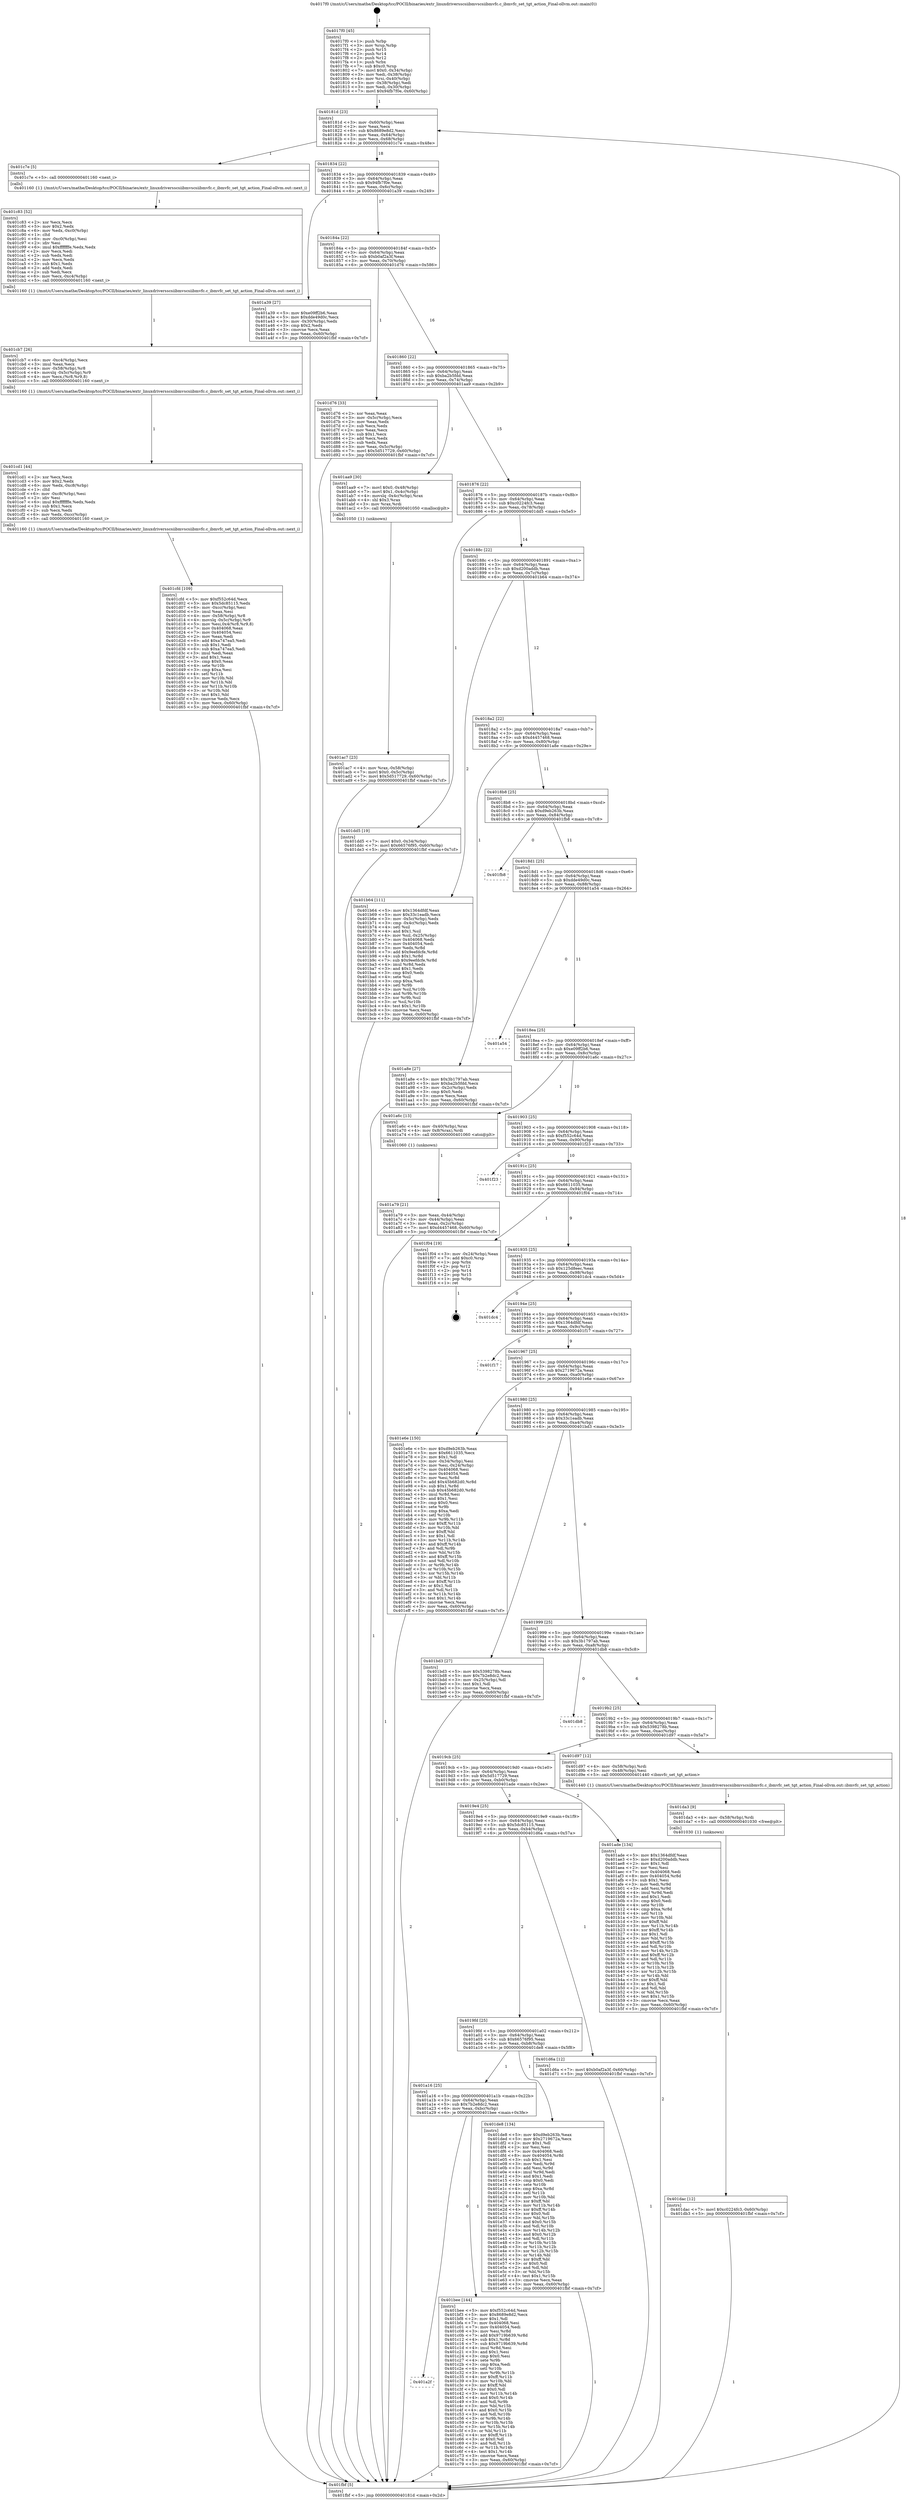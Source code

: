 digraph "0x4017f0" {
  label = "0x4017f0 (/mnt/c/Users/mathe/Desktop/tcc/POCII/binaries/extr_linuxdriversscsiibmvscsiibmvfc.c_ibmvfc_set_tgt_action_Final-ollvm.out::main(0))"
  labelloc = "t"
  node[shape=record]

  Entry [label="",width=0.3,height=0.3,shape=circle,fillcolor=black,style=filled]
  "0x40181d" [label="{
     0x40181d [23]\l
     | [instrs]\l
     &nbsp;&nbsp;0x40181d \<+3\>: mov -0x60(%rbp),%eax\l
     &nbsp;&nbsp;0x401820 \<+2\>: mov %eax,%ecx\l
     &nbsp;&nbsp;0x401822 \<+6\>: sub $0x8689e8d2,%ecx\l
     &nbsp;&nbsp;0x401828 \<+3\>: mov %eax,-0x64(%rbp)\l
     &nbsp;&nbsp;0x40182b \<+3\>: mov %ecx,-0x68(%rbp)\l
     &nbsp;&nbsp;0x40182e \<+6\>: je 0000000000401c7e \<main+0x48e\>\l
  }"]
  "0x401c7e" [label="{
     0x401c7e [5]\l
     | [instrs]\l
     &nbsp;&nbsp;0x401c7e \<+5\>: call 0000000000401160 \<next_i\>\l
     | [calls]\l
     &nbsp;&nbsp;0x401160 \{1\} (/mnt/c/Users/mathe/Desktop/tcc/POCII/binaries/extr_linuxdriversscsiibmvscsiibmvfc.c_ibmvfc_set_tgt_action_Final-ollvm.out::next_i)\l
  }"]
  "0x401834" [label="{
     0x401834 [22]\l
     | [instrs]\l
     &nbsp;&nbsp;0x401834 \<+5\>: jmp 0000000000401839 \<main+0x49\>\l
     &nbsp;&nbsp;0x401839 \<+3\>: mov -0x64(%rbp),%eax\l
     &nbsp;&nbsp;0x40183c \<+5\>: sub $0x94fb7f0e,%eax\l
     &nbsp;&nbsp;0x401841 \<+3\>: mov %eax,-0x6c(%rbp)\l
     &nbsp;&nbsp;0x401844 \<+6\>: je 0000000000401a39 \<main+0x249\>\l
  }"]
  Exit [label="",width=0.3,height=0.3,shape=circle,fillcolor=black,style=filled,peripheries=2]
  "0x401a39" [label="{
     0x401a39 [27]\l
     | [instrs]\l
     &nbsp;&nbsp;0x401a39 \<+5\>: mov $0xe09ff2b6,%eax\l
     &nbsp;&nbsp;0x401a3e \<+5\>: mov $0xdde49d0c,%ecx\l
     &nbsp;&nbsp;0x401a43 \<+3\>: mov -0x30(%rbp),%edx\l
     &nbsp;&nbsp;0x401a46 \<+3\>: cmp $0x2,%edx\l
     &nbsp;&nbsp;0x401a49 \<+3\>: cmovne %ecx,%eax\l
     &nbsp;&nbsp;0x401a4c \<+3\>: mov %eax,-0x60(%rbp)\l
     &nbsp;&nbsp;0x401a4f \<+5\>: jmp 0000000000401fbf \<main+0x7cf\>\l
  }"]
  "0x40184a" [label="{
     0x40184a [22]\l
     | [instrs]\l
     &nbsp;&nbsp;0x40184a \<+5\>: jmp 000000000040184f \<main+0x5f\>\l
     &nbsp;&nbsp;0x40184f \<+3\>: mov -0x64(%rbp),%eax\l
     &nbsp;&nbsp;0x401852 \<+5\>: sub $0xb0af2a3f,%eax\l
     &nbsp;&nbsp;0x401857 \<+3\>: mov %eax,-0x70(%rbp)\l
     &nbsp;&nbsp;0x40185a \<+6\>: je 0000000000401d76 \<main+0x586\>\l
  }"]
  "0x401fbf" [label="{
     0x401fbf [5]\l
     | [instrs]\l
     &nbsp;&nbsp;0x401fbf \<+5\>: jmp 000000000040181d \<main+0x2d\>\l
  }"]
  "0x4017f0" [label="{
     0x4017f0 [45]\l
     | [instrs]\l
     &nbsp;&nbsp;0x4017f0 \<+1\>: push %rbp\l
     &nbsp;&nbsp;0x4017f1 \<+3\>: mov %rsp,%rbp\l
     &nbsp;&nbsp;0x4017f4 \<+2\>: push %r15\l
     &nbsp;&nbsp;0x4017f6 \<+2\>: push %r14\l
     &nbsp;&nbsp;0x4017f8 \<+2\>: push %r12\l
     &nbsp;&nbsp;0x4017fa \<+1\>: push %rbx\l
     &nbsp;&nbsp;0x4017fb \<+7\>: sub $0xc0,%rsp\l
     &nbsp;&nbsp;0x401802 \<+7\>: movl $0x0,-0x34(%rbp)\l
     &nbsp;&nbsp;0x401809 \<+3\>: mov %edi,-0x38(%rbp)\l
     &nbsp;&nbsp;0x40180c \<+4\>: mov %rsi,-0x40(%rbp)\l
     &nbsp;&nbsp;0x401810 \<+3\>: mov -0x38(%rbp),%edi\l
     &nbsp;&nbsp;0x401813 \<+3\>: mov %edi,-0x30(%rbp)\l
     &nbsp;&nbsp;0x401816 \<+7\>: movl $0x94fb7f0e,-0x60(%rbp)\l
  }"]
  "0x401dac" [label="{
     0x401dac [12]\l
     | [instrs]\l
     &nbsp;&nbsp;0x401dac \<+7\>: movl $0xc0224fc3,-0x60(%rbp)\l
     &nbsp;&nbsp;0x401db3 \<+5\>: jmp 0000000000401fbf \<main+0x7cf\>\l
  }"]
  "0x401d76" [label="{
     0x401d76 [33]\l
     | [instrs]\l
     &nbsp;&nbsp;0x401d76 \<+2\>: xor %eax,%eax\l
     &nbsp;&nbsp;0x401d78 \<+3\>: mov -0x5c(%rbp),%ecx\l
     &nbsp;&nbsp;0x401d7b \<+2\>: mov %eax,%edx\l
     &nbsp;&nbsp;0x401d7d \<+2\>: sub %ecx,%edx\l
     &nbsp;&nbsp;0x401d7f \<+2\>: mov %eax,%ecx\l
     &nbsp;&nbsp;0x401d81 \<+3\>: sub $0x1,%ecx\l
     &nbsp;&nbsp;0x401d84 \<+2\>: add %ecx,%edx\l
     &nbsp;&nbsp;0x401d86 \<+2\>: sub %edx,%eax\l
     &nbsp;&nbsp;0x401d88 \<+3\>: mov %eax,-0x5c(%rbp)\l
     &nbsp;&nbsp;0x401d8b \<+7\>: movl $0x5d517729,-0x60(%rbp)\l
     &nbsp;&nbsp;0x401d92 \<+5\>: jmp 0000000000401fbf \<main+0x7cf\>\l
  }"]
  "0x401860" [label="{
     0x401860 [22]\l
     | [instrs]\l
     &nbsp;&nbsp;0x401860 \<+5\>: jmp 0000000000401865 \<main+0x75\>\l
     &nbsp;&nbsp;0x401865 \<+3\>: mov -0x64(%rbp),%eax\l
     &nbsp;&nbsp;0x401868 \<+5\>: sub $0xba2b5fdd,%eax\l
     &nbsp;&nbsp;0x40186d \<+3\>: mov %eax,-0x74(%rbp)\l
     &nbsp;&nbsp;0x401870 \<+6\>: je 0000000000401aa9 \<main+0x2b9\>\l
  }"]
  "0x401da3" [label="{
     0x401da3 [9]\l
     | [instrs]\l
     &nbsp;&nbsp;0x401da3 \<+4\>: mov -0x58(%rbp),%rdi\l
     &nbsp;&nbsp;0x401da7 \<+5\>: call 0000000000401030 \<free@plt\>\l
     | [calls]\l
     &nbsp;&nbsp;0x401030 \{1\} (unknown)\l
  }"]
  "0x401aa9" [label="{
     0x401aa9 [30]\l
     | [instrs]\l
     &nbsp;&nbsp;0x401aa9 \<+7\>: movl $0x0,-0x48(%rbp)\l
     &nbsp;&nbsp;0x401ab0 \<+7\>: movl $0x1,-0x4c(%rbp)\l
     &nbsp;&nbsp;0x401ab7 \<+4\>: movslq -0x4c(%rbp),%rax\l
     &nbsp;&nbsp;0x401abb \<+4\>: shl $0x3,%rax\l
     &nbsp;&nbsp;0x401abf \<+3\>: mov %rax,%rdi\l
     &nbsp;&nbsp;0x401ac2 \<+5\>: call 0000000000401050 \<malloc@plt\>\l
     | [calls]\l
     &nbsp;&nbsp;0x401050 \{1\} (unknown)\l
  }"]
  "0x401876" [label="{
     0x401876 [22]\l
     | [instrs]\l
     &nbsp;&nbsp;0x401876 \<+5\>: jmp 000000000040187b \<main+0x8b\>\l
     &nbsp;&nbsp;0x40187b \<+3\>: mov -0x64(%rbp),%eax\l
     &nbsp;&nbsp;0x40187e \<+5\>: sub $0xc0224fc3,%eax\l
     &nbsp;&nbsp;0x401883 \<+3\>: mov %eax,-0x78(%rbp)\l
     &nbsp;&nbsp;0x401886 \<+6\>: je 0000000000401dd5 \<main+0x5e5\>\l
  }"]
  "0x401cfd" [label="{
     0x401cfd [109]\l
     | [instrs]\l
     &nbsp;&nbsp;0x401cfd \<+5\>: mov $0xf552c64d,%ecx\l
     &nbsp;&nbsp;0x401d02 \<+5\>: mov $0x5dc85115,%edx\l
     &nbsp;&nbsp;0x401d07 \<+6\>: mov -0xcc(%rbp),%esi\l
     &nbsp;&nbsp;0x401d0d \<+3\>: imul %eax,%esi\l
     &nbsp;&nbsp;0x401d10 \<+4\>: mov -0x58(%rbp),%r8\l
     &nbsp;&nbsp;0x401d14 \<+4\>: movslq -0x5c(%rbp),%r9\l
     &nbsp;&nbsp;0x401d18 \<+5\>: mov %esi,0x4(%r8,%r9,8)\l
     &nbsp;&nbsp;0x401d1d \<+7\>: mov 0x404068,%eax\l
     &nbsp;&nbsp;0x401d24 \<+7\>: mov 0x404054,%esi\l
     &nbsp;&nbsp;0x401d2b \<+2\>: mov %eax,%edi\l
     &nbsp;&nbsp;0x401d2d \<+6\>: add $0xa747ea5,%edi\l
     &nbsp;&nbsp;0x401d33 \<+3\>: sub $0x1,%edi\l
     &nbsp;&nbsp;0x401d36 \<+6\>: sub $0xa747ea5,%edi\l
     &nbsp;&nbsp;0x401d3c \<+3\>: imul %edi,%eax\l
     &nbsp;&nbsp;0x401d3f \<+3\>: and $0x1,%eax\l
     &nbsp;&nbsp;0x401d42 \<+3\>: cmp $0x0,%eax\l
     &nbsp;&nbsp;0x401d45 \<+4\>: sete %r10b\l
     &nbsp;&nbsp;0x401d49 \<+3\>: cmp $0xa,%esi\l
     &nbsp;&nbsp;0x401d4c \<+4\>: setl %r11b\l
     &nbsp;&nbsp;0x401d50 \<+3\>: mov %r10b,%bl\l
     &nbsp;&nbsp;0x401d53 \<+3\>: and %r11b,%bl\l
     &nbsp;&nbsp;0x401d56 \<+3\>: xor %r11b,%r10b\l
     &nbsp;&nbsp;0x401d59 \<+3\>: or %r10b,%bl\l
     &nbsp;&nbsp;0x401d5c \<+3\>: test $0x1,%bl\l
     &nbsp;&nbsp;0x401d5f \<+3\>: cmovne %edx,%ecx\l
     &nbsp;&nbsp;0x401d62 \<+3\>: mov %ecx,-0x60(%rbp)\l
     &nbsp;&nbsp;0x401d65 \<+5\>: jmp 0000000000401fbf \<main+0x7cf\>\l
  }"]
  "0x401dd5" [label="{
     0x401dd5 [19]\l
     | [instrs]\l
     &nbsp;&nbsp;0x401dd5 \<+7\>: movl $0x0,-0x34(%rbp)\l
     &nbsp;&nbsp;0x401ddc \<+7\>: movl $0x66576f95,-0x60(%rbp)\l
     &nbsp;&nbsp;0x401de3 \<+5\>: jmp 0000000000401fbf \<main+0x7cf\>\l
  }"]
  "0x40188c" [label="{
     0x40188c [22]\l
     | [instrs]\l
     &nbsp;&nbsp;0x40188c \<+5\>: jmp 0000000000401891 \<main+0xa1\>\l
     &nbsp;&nbsp;0x401891 \<+3\>: mov -0x64(%rbp),%eax\l
     &nbsp;&nbsp;0x401894 \<+5\>: sub $0xd200addb,%eax\l
     &nbsp;&nbsp;0x401899 \<+3\>: mov %eax,-0x7c(%rbp)\l
     &nbsp;&nbsp;0x40189c \<+6\>: je 0000000000401b64 \<main+0x374\>\l
  }"]
  "0x401cd1" [label="{
     0x401cd1 [44]\l
     | [instrs]\l
     &nbsp;&nbsp;0x401cd1 \<+2\>: xor %ecx,%ecx\l
     &nbsp;&nbsp;0x401cd3 \<+5\>: mov $0x2,%edx\l
     &nbsp;&nbsp;0x401cd8 \<+6\>: mov %edx,-0xc8(%rbp)\l
     &nbsp;&nbsp;0x401cde \<+1\>: cltd\l
     &nbsp;&nbsp;0x401cdf \<+6\>: mov -0xc8(%rbp),%esi\l
     &nbsp;&nbsp;0x401ce5 \<+2\>: idiv %esi\l
     &nbsp;&nbsp;0x401ce7 \<+6\>: imul $0xfffffffe,%edx,%edx\l
     &nbsp;&nbsp;0x401ced \<+3\>: sub $0x1,%ecx\l
     &nbsp;&nbsp;0x401cf0 \<+2\>: sub %ecx,%edx\l
     &nbsp;&nbsp;0x401cf2 \<+6\>: mov %edx,-0xcc(%rbp)\l
     &nbsp;&nbsp;0x401cf8 \<+5\>: call 0000000000401160 \<next_i\>\l
     | [calls]\l
     &nbsp;&nbsp;0x401160 \{1\} (/mnt/c/Users/mathe/Desktop/tcc/POCII/binaries/extr_linuxdriversscsiibmvscsiibmvfc.c_ibmvfc_set_tgt_action_Final-ollvm.out::next_i)\l
  }"]
  "0x401b64" [label="{
     0x401b64 [111]\l
     | [instrs]\l
     &nbsp;&nbsp;0x401b64 \<+5\>: mov $0x1364dfdf,%eax\l
     &nbsp;&nbsp;0x401b69 \<+5\>: mov $0x33c1eadb,%ecx\l
     &nbsp;&nbsp;0x401b6e \<+3\>: mov -0x5c(%rbp),%edx\l
     &nbsp;&nbsp;0x401b71 \<+3\>: cmp -0x4c(%rbp),%edx\l
     &nbsp;&nbsp;0x401b74 \<+4\>: setl %sil\l
     &nbsp;&nbsp;0x401b78 \<+4\>: and $0x1,%sil\l
     &nbsp;&nbsp;0x401b7c \<+4\>: mov %sil,-0x25(%rbp)\l
     &nbsp;&nbsp;0x401b80 \<+7\>: mov 0x404068,%edx\l
     &nbsp;&nbsp;0x401b87 \<+7\>: mov 0x404054,%edi\l
     &nbsp;&nbsp;0x401b8e \<+3\>: mov %edx,%r8d\l
     &nbsp;&nbsp;0x401b91 \<+7\>: add $0x9eefdcfe,%r8d\l
     &nbsp;&nbsp;0x401b98 \<+4\>: sub $0x1,%r8d\l
     &nbsp;&nbsp;0x401b9c \<+7\>: sub $0x9eefdcfe,%r8d\l
     &nbsp;&nbsp;0x401ba3 \<+4\>: imul %r8d,%edx\l
     &nbsp;&nbsp;0x401ba7 \<+3\>: and $0x1,%edx\l
     &nbsp;&nbsp;0x401baa \<+3\>: cmp $0x0,%edx\l
     &nbsp;&nbsp;0x401bad \<+4\>: sete %sil\l
     &nbsp;&nbsp;0x401bb1 \<+3\>: cmp $0xa,%edi\l
     &nbsp;&nbsp;0x401bb4 \<+4\>: setl %r9b\l
     &nbsp;&nbsp;0x401bb8 \<+3\>: mov %sil,%r10b\l
     &nbsp;&nbsp;0x401bbb \<+3\>: and %r9b,%r10b\l
     &nbsp;&nbsp;0x401bbe \<+3\>: xor %r9b,%sil\l
     &nbsp;&nbsp;0x401bc1 \<+3\>: or %sil,%r10b\l
     &nbsp;&nbsp;0x401bc4 \<+4\>: test $0x1,%r10b\l
     &nbsp;&nbsp;0x401bc8 \<+3\>: cmovne %ecx,%eax\l
     &nbsp;&nbsp;0x401bcb \<+3\>: mov %eax,-0x60(%rbp)\l
     &nbsp;&nbsp;0x401bce \<+5\>: jmp 0000000000401fbf \<main+0x7cf\>\l
  }"]
  "0x4018a2" [label="{
     0x4018a2 [22]\l
     | [instrs]\l
     &nbsp;&nbsp;0x4018a2 \<+5\>: jmp 00000000004018a7 \<main+0xb7\>\l
     &nbsp;&nbsp;0x4018a7 \<+3\>: mov -0x64(%rbp),%eax\l
     &nbsp;&nbsp;0x4018aa \<+5\>: sub $0xd4457468,%eax\l
     &nbsp;&nbsp;0x4018af \<+3\>: mov %eax,-0x80(%rbp)\l
     &nbsp;&nbsp;0x4018b2 \<+6\>: je 0000000000401a8e \<main+0x29e\>\l
  }"]
  "0x401cb7" [label="{
     0x401cb7 [26]\l
     | [instrs]\l
     &nbsp;&nbsp;0x401cb7 \<+6\>: mov -0xc4(%rbp),%ecx\l
     &nbsp;&nbsp;0x401cbd \<+3\>: imul %eax,%ecx\l
     &nbsp;&nbsp;0x401cc0 \<+4\>: mov -0x58(%rbp),%r8\l
     &nbsp;&nbsp;0x401cc4 \<+4\>: movslq -0x5c(%rbp),%r9\l
     &nbsp;&nbsp;0x401cc8 \<+4\>: mov %ecx,(%r8,%r9,8)\l
     &nbsp;&nbsp;0x401ccc \<+5\>: call 0000000000401160 \<next_i\>\l
     | [calls]\l
     &nbsp;&nbsp;0x401160 \{1\} (/mnt/c/Users/mathe/Desktop/tcc/POCII/binaries/extr_linuxdriversscsiibmvscsiibmvfc.c_ibmvfc_set_tgt_action_Final-ollvm.out::next_i)\l
  }"]
  "0x401a8e" [label="{
     0x401a8e [27]\l
     | [instrs]\l
     &nbsp;&nbsp;0x401a8e \<+5\>: mov $0x3b1797ab,%eax\l
     &nbsp;&nbsp;0x401a93 \<+5\>: mov $0xba2b5fdd,%ecx\l
     &nbsp;&nbsp;0x401a98 \<+3\>: mov -0x2c(%rbp),%edx\l
     &nbsp;&nbsp;0x401a9b \<+3\>: cmp $0x0,%edx\l
     &nbsp;&nbsp;0x401a9e \<+3\>: cmove %ecx,%eax\l
     &nbsp;&nbsp;0x401aa1 \<+3\>: mov %eax,-0x60(%rbp)\l
     &nbsp;&nbsp;0x401aa4 \<+5\>: jmp 0000000000401fbf \<main+0x7cf\>\l
  }"]
  "0x4018b8" [label="{
     0x4018b8 [25]\l
     | [instrs]\l
     &nbsp;&nbsp;0x4018b8 \<+5\>: jmp 00000000004018bd \<main+0xcd\>\l
     &nbsp;&nbsp;0x4018bd \<+3\>: mov -0x64(%rbp),%eax\l
     &nbsp;&nbsp;0x4018c0 \<+5\>: sub $0xd9eb263b,%eax\l
     &nbsp;&nbsp;0x4018c5 \<+6\>: mov %eax,-0x84(%rbp)\l
     &nbsp;&nbsp;0x4018cb \<+6\>: je 0000000000401fb8 \<main+0x7c8\>\l
  }"]
  "0x401c83" [label="{
     0x401c83 [52]\l
     | [instrs]\l
     &nbsp;&nbsp;0x401c83 \<+2\>: xor %ecx,%ecx\l
     &nbsp;&nbsp;0x401c85 \<+5\>: mov $0x2,%edx\l
     &nbsp;&nbsp;0x401c8a \<+6\>: mov %edx,-0xc0(%rbp)\l
     &nbsp;&nbsp;0x401c90 \<+1\>: cltd\l
     &nbsp;&nbsp;0x401c91 \<+6\>: mov -0xc0(%rbp),%esi\l
     &nbsp;&nbsp;0x401c97 \<+2\>: idiv %esi\l
     &nbsp;&nbsp;0x401c99 \<+6\>: imul $0xfffffffe,%edx,%edx\l
     &nbsp;&nbsp;0x401c9f \<+2\>: mov %ecx,%edi\l
     &nbsp;&nbsp;0x401ca1 \<+2\>: sub %edx,%edi\l
     &nbsp;&nbsp;0x401ca3 \<+2\>: mov %ecx,%edx\l
     &nbsp;&nbsp;0x401ca5 \<+3\>: sub $0x1,%edx\l
     &nbsp;&nbsp;0x401ca8 \<+2\>: add %edx,%edi\l
     &nbsp;&nbsp;0x401caa \<+2\>: sub %edi,%ecx\l
     &nbsp;&nbsp;0x401cac \<+6\>: mov %ecx,-0xc4(%rbp)\l
     &nbsp;&nbsp;0x401cb2 \<+5\>: call 0000000000401160 \<next_i\>\l
     | [calls]\l
     &nbsp;&nbsp;0x401160 \{1\} (/mnt/c/Users/mathe/Desktop/tcc/POCII/binaries/extr_linuxdriversscsiibmvscsiibmvfc.c_ibmvfc_set_tgt_action_Final-ollvm.out::next_i)\l
  }"]
  "0x401fb8" [label="{
     0x401fb8\l
  }", style=dashed]
  "0x4018d1" [label="{
     0x4018d1 [25]\l
     | [instrs]\l
     &nbsp;&nbsp;0x4018d1 \<+5\>: jmp 00000000004018d6 \<main+0xe6\>\l
     &nbsp;&nbsp;0x4018d6 \<+3\>: mov -0x64(%rbp),%eax\l
     &nbsp;&nbsp;0x4018d9 \<+5\>: sub $0xdde49d0c,%eax\l
     &nbsp;&nbsp;0x4018de \<+6\>: mov %eax,-0x88(%rbp)\l
     &nbsp;&nbsp;0x4018e4 \<+6\>: je 0000000000401a54 \<main+0x264\>\l
  }"]
  "0x401a2f" [label="{
     0x401a2f\l
  }", style=dashed]
  "0x401a54" [label="{
     0x401a54\l
  }", style=dashed]
  "0x4018ea" [label="{
     0x4018ea [25]\l
     | [instrs]\l
     &nbsp;&nbsp;0x4018ea \<+5\>: jmp 00000000004018ef \<main+0xff\>\l
     &nbsp;&nbsp;0x4018ef \<+3\>: mov -0x64(%rbp),%eax\l
     &nbsp;&nbsp;0x4018f2 \<+5\>: sub $0xe09ff2b6,%eax\l
     &nbsp;&nbsp;0x4018f7 \<+6\>: mov %eax,-0x8c(%rbp)\l
     &nbsp;&nbsp;0x4018fd \<+6\>: je 0000000000401a6c \<main+0x27c\>\l
  }"]
  "0x401bee" [label="{
     0x401bee [144]\l
     | [instrs]\l
     &nbsp;&nbsp;0x401bee \<+5\>: mov $0xf552c64d,%eax\l
     &nbsp;&nbsp;0x401bf3 \<+5\>: mov $0x8689e8d2,%ecx\l
     &nbsp;&nbsp;0x401bf8 \<+2\>: mov $0x1,%dl\l
     &nbsp;&nbsp;0x401bfa \<+7\>: mov 0x404068,%esi\l
     &nbsp;&nbsp;0x401c01 \<+7\>: mov 0x404054,%edi\l
     &nbsp;&nbsp;0x401c08 \<+3\>: mov %esi,%r8d\l
     &nbsp;&nbsp;0x401c0b \<+7\>: add $0x9719b639,%r8d\l
     &nbsp;&nbsp;0x401c12 \<+4\>: sub $0x1,%r8d\l
     &nbsp;&nbsp;0x401c16 \<+7\>: sub $0x9719b639,%r8d\l
     &nbsp;&nbsp;0x401c1d \<+4\>: imul %r8d,%esi\l
     &nbsp;&nbsp;0x401c21 \<+3\>: and $0x1,%esi\l
     &nbsp;&nbsp;0x401c24 \<+3\>: cmp $0x0,%esi\l
     &nbsp;&nbsp;0x401c27 \<+4\>: sete %r9b\l
     &nbsp;&nbsp;0x401c2b \<+3\>: cmp $0xa,%edi\l
     &nbsp;&nbsp;0x401c2e \<+4\>: setl %r10b\l
     &nbsp;&nbsp;0x401c32 \<+3\>: mov %r9b,%r11b\l
     &nbsp;&nbsp;0x401c35 \<+4\>: xor $0xff,%r11b\l
     &nbsp;&nbsp;0x401c39 \<+3\>: mov %r10b,%bl\l
     &nbsp;&nbsp;0x401c3c \<+3\>: xor $0xff,%bl\l
     &nbsp;&nbsp;0x401c3f \<+3\>: xor $0x0,%dl\l
     &nbsp;&nbsp;0x401c42 \<+3\>: mov %r11b,%r14b\l
     &nbsp;&nbsp;0x401c45 \<+4\>: and $0x0,%r14b\l
     &nbsp;&nbsp;0x401c49 \<+3\>: and %dl,%r9b\l
     &nbsp;&nbsp;0x401c4c \<+3\>: mov %bl,%r15b\l
     &nbsp;&nbsp;0x401c4f \<+4\>: and $0x0,%r15b\l
     &nbsp;&nbsp;0x401c53 \<+3\>: and %dl,%r10b\l
     &nbsp;&nbsp;0x401c56 \<+3\>: or %r9b,%r14b\l
     &nbsp;&nbsp;0x401c59 \<+3\>: or %r10b,%r15b\l
     &nbsp;&nbsp;0x401c5c \<+3\>: xor %r15b,%r14b\l
     &nbsp;&nbsp;0x401c5f \<+3\>: or %bl,%r11b\l
     &nbsp;&nbsp;0x401c62 \<+4\>: xor $0xff,%r11b\l
     &nbsp;&nbsp;0x401c66 \<+3\>: or $0x0,%dl\l
     &nbsp;&nbsp;0x401c69 \<+3\>: and %dl,%r11b\l
     &nbsp;&nbsp;0x401c6c \<+3\>: or %r11b,%r14b\l
     &nbsp;&nbsp;0x401c6f \<+4\>: test $0x1,%r14b\l
     &nbsp;&nbsp;0x401c73 \<+3\>: cmovne %ecx,%eax\l
     &nbsp;&nbsp;0x401c76 \<+3\>: mov %eax,-0x60(%rbp)\l
     &nbsp;&nbsp;0x401c79 \<+5\>: jmp 0000000000401fbf \<main+0x7cf\>\l
  }"]
  "0x401a6c" [label="{
     0x401a6c [13]\l
     | [instrs]\l
     &nbsp;&nbsp;0x401a6c \<+4\>: mov -0x40(%rbp),%rax\l
     &nbsp;&nbsp;0x401a70 \<+4\>: mov 0x8(%rax),%rdi\l
     &nbsp;&nbsp;0x401a74 \<+5\>: call 0000000000401060 \<atoi@plt\>\l
     | [calls]\l
     &nbsp;&nbsp;0x401060 \{1\} (unknown)\l
  }"]
  "0x401903" [label="{
     0x401903 [25]\l
     | [instrs]\l
     &nbsp;&nbsp;0x401903 \<+5\>: jmp 0000000000401908 \<main+0x118\>\l
     &nbsp;&nbsp;0x401908 \<+3\>: mov -0x64(%rbp),%eax\l
     &nbsp;&nbsp;0x40190b \<+5\>: sub $0xf552c64d,%eax\l
     &nbsp;&nbsp;0x401910 \<+6\>: mov %eax,-0x90(%rbp)\l
     &nbsp;&nbsp;0x401916 \<+6\>: je 0000000000401f23 \<main+0x733\>\l
  }"]
  "0x401a79" [label="{
     0x401a79 [21]\l
     | [instrs]\l
     &nbsp;&nbsp;0x401a79 \<+3\>: mov %eax,-0x44(%rbp)\l
     &nbsp;&nbsp;0x401a7c \<+3\>: mov -0x44(%rbp),%eax\l
     &nbsp;&nbsp;0x401a7f \<+3\>: mov %eax,-0x2c(%rbp)\l
     &nbsp;&nbsp;0x401a82 \<+7\>: movl $0xd4457468,-0x60(%rbp)\l
     &nbsp;&nbsp;0x401a89 \<+5\>: jmp 0000000000401fbf \<main+0x7cf\>\l
  }"]
  "0x401ac7" [label="{
     0x401ac7 [23]\l
     | [instrs]\l
     &nbsp;&nbsp;0x401ac7 \<+4\>: mov %rax,-0x58(%rbp)\l
     &nbsp;&nbsp;0x401acb \<+7\>: movl $0x0,-0x5c(%rbp)\l
     &nbsp;&nbsp;0x401ad2 \<+7\>: movl $0x5d517729,-0x60(%rbp)\l
     &nbsp;&nbsp;0x401ad9 \<+5\>: jmp 0000000000401fbf \<main+0x7cf\>\l
  }"]
  "0x401a16" [label="{
     0x401a16 [25]\l
     | [instrs]\l
     &nbsp;&nbsp;0x401a16 \<+5\>: jmp 0000000000401a1b \<main+0x22b\>\l
     &nbsp;&nbsp;0x401a1b \<+3\>: mov -0x64(%rbp),%eax\l
     &nbsp;&nbsp;0x401a1e \<+5\>: sub $0x7b2e8dc2,%eax\l
     &nbsp;&nbsp;0x401a23 \<+6\>: mov %eax,-0xbc(%rbp)\l
     &nbsp;&nbsp;0x401a29 \<+6\>: je 0000000000401bee \<main+0x3fe\>\l
  }"]
  "0x401f23" [label="{
     0x401f23\l
  }", style=dashed]
  "0x40191c" [label="{
     0x40191c [25]\l
     | [instrs]\l
     &nbsp;&nbsp;0x40191c \<+5\>: jmp 0000000000401921 \<main+0x131\>\l
     &nbsp;&nbsp;0x401921 \<+3\>: mov -0x64(%rbp),%eax\l
     &nbsp;&nbsp;0x401924 \<+5\>: sub $0x6611035,%eax\l
     &nbsp;&nbsp;0x401929 \<+6\>: mov %eax,-0x94(%rbp)\l
     &nbsp;&nbsp;0x40192f \<+6\>: je 0000000000401f04 \<main+0x714\>\l
  }"]
  "0x401de8" [label="{
     0x401de8 [134]\l
     | [instrs]\l
     &nbsp;&nbsp;0x401de8 \<+5\>: mov $0xd9eb263b,%eax\l
     &nbsp;&nbsp;0x401ded \<+5\>: mov $0x2719672a,%ecx\l
     &nbsp;&nbsp;0x401df2 \<+2\>: mov $0x1,%dl\l
     &nbsp;&nbsp;0x401df4 \<+2\>: xor %esi,%esi\l
     &nbsp;&nbsp;0x401df6 \<+7\>: mov 0x404068,%edi\l
     &nbsp;&nbsp;0x401dfd \<+8\>: mov 0x404054,%r8d\l
     &nbsp;&nbsp;0x401e05 \<+3\>: sub $0x1,%esi\l
     &nbsp;&nbsp;0x401e08 \<+3\>: mov %edi,%r9d\l
     &nbsp;&nbsp;0x401e0b \<+3\>: add %esi,%r9d\l
     &nbsp;&nbsp;0x401e0e \<+4\>: imul %r9d,%edi\l
     &nbsp;&nbsp;0x401e12 \<+3\>: and $0x1,%edi\l
     &nbsp;&nbsp;0x401e15 \<+3\>: cmp $0x0,%edi\l
     &nbsp;&nbsp;0x401e18 \<+4\>: sete %r10b\l
     &nbsp;&nbsp;0x401e1c \<+4\>: cmp $0xa,%r8d\l
     &nbsp;&nbsp;0x401e20 \<+4\>: setl %r11b\l
     &nbsp;&nbsp;0x401e24 \<+3\>: mov %r10b,%bl\l
     &nbsp;&nbsp;0x401e27 \<+3\>: xor $0xff,%bl\l
     &nbsp;&nbsp;0x401e2a \<+3\>: mov %r11b,%r14b\l
     &nbsp;&nbsp;0x401e2d \<+4\>: xor $0xff,%r14b\l
     &nbsp;&nbsp;0x401e31 \<+3\>: xor $0x0,%dl\l
     &nbsp;&nbsp;0x401e34 \<+3\>: mov %bl,%r15b\l
     &nbsp;&nbsp;0x401e37 \<+4\>: and $0x0,%r15b\l
     &nbsp;&nbsp;0x401e3b \<+3\>: and %dl,%r10b\l
     &nbsp;&nbsp;0x401e3e \<+3\>: mov %r14b,%r12b\l
     &nbsp;&nbsp;0x401e41 \<+4\>: and $0x0,%r12b\l
     &nbsp;&nbsp;0x401e45 \<+3\>: and %dl,%r11b\l
     &nbsp;&nbsp;0x401e48 \<+3\>: or %r10b,%r15b\l
     &nbsp;&nbsp;0x401e4b \<+3\>: or %r11b,%r12b\l
     &nbsp;&nbsp;0x401e4e \<+3\>: xor %r12b,%r15b\l
     &nbsp;&nbsp;0x401e51 \<+3\>: or %r14b,%bl\l
     &nbsp;&nbsp;0x401e54 \<+3\>: xor $0xff,%bl\l
     &nbsp;&nbsp;0x401e57 \<+3\>: or $0x0,%dl\l
     &nbsp;&nbsp;0x401e5a \<+2\>: and %dl,%bl\l
     &nbsp;&nbsp;0x401e5c \<+3\>: or %bl,%r15b\l
     &nbsp;&nbsp;0x401e5f \<+4\>: test $0x1,%r15b\l
     &nbsp;&nbsp;0x401e63 \<+3\>: cmovne %ecx,%eax\l
     &nbsp;&nbsp;0x401e66 \<+3\>: mov %eax,-0x60(%rbp)\l
     &nbsp;&nbsp;0x401e69 \<+5\>: jmp 0000000000401fbf \<main+0x7cf\>\l
  }"]
  "0x401f04" [label="{
     0x401f04 [19]\l
     | [instrs]\l
     &nbsp;&nbsp;0x401f04 \<+3\>: mov -0x24(%rbp),%eax\l
     &nbsp;&nbsp;0x401f07 \<+7\>: add $0xc0,%rsp\l
     &nbsp;&nbsp;0x401f0e \<+1\>: pop %rbx\l
     &nbsp;&nbsp;0x401f0f \<+2\>: pop %r12\l
     &nbsp;&nbsp;0x401f11 \<+2\>: pop %r14\l
     &nbsp;&nbsp;0x401f13 \<+2\>: pop %r15\l
     &nbsp;&nbsp;0x401f15 \<+1\>: pop %rbp\l
     &nbsp;&nbsp;0x401f16 \<+1\>: ret\l
  }"]
  "0x401935" [label="{
     0x401935 [25]\l
     | [instrs]\l
     &nbsp;&nbsp;0x401935 \<+5\>: jmp 000000000040193a \<main+0x14a\>\l
     &nbsp;&nbsp;0x40193a \<+3\>: mov -0x64(%rbp),%eax\l
     &nbsp;&nbsp;0x40193d \<+5\>: sub $0x125d8eec,%eax\l
     &nbsp;&nbsp;0x401942 \<+6\>: mov %eax,-0x98(%rbp)\l
     &nbsp;&nbsp;0x401948 \<+6\>: je 0000000000401dc4 \<main+0x5d4\>\l
  }"]
  "0x4019fd" [label="{
     0x4019fd [25]\l
     | [instrs]\l
     &nbsp;&nbsp;0x4019fd \<+5\>: jmp 0000000000401a02 \<main+0x212\>\l
     &nbsp;&nbsp;0x401a02 \<+3\>: mov -0x64(%rbp),%eax\l
     &nbsp;&nbsp;0x401a05 \<+5\>: sub $0x66576f95,%eax\l
     &nbsp;&nbsp;0x401a0a \<+6\>: mov %eax,-0xb8(%rbp)\l
     &nbsp;&nbsp;0x401a10 \<+6\>: je 0000000000401de8 \<main+0x5f8\>\l
  }"]
  "0x401dc4" [label="{
     0x401dc4\l
  }", style=dashed]
  "0x40194e" [label="{
     0x40194e [25]\l
     | [instrs]\l
     &nbsp;&nbsp;0x40194e \<+5\>: jmp 0000000000401953 \<main+0x163\>\l
     &nbsp;&nbsp;0x401953 \<+3\>: mov -0x64(%rbp),%eax\l
     &nbsp;&nbsp;0x401956 \<+5\>: sub $0x1364dfdf,%eax\l
     &nbsp;&nbsp;0x40195b \<+6\>: mov %eax,-0x9c(%rbp)\l
     &nbsp;&nbsp;0x401961 \<+6\>: je 0000000000401f17 \<main+0x727\>\l
  }"]
  "0x401d6a" [label="{
     0x401d6a [12]\l
     | [instrs]\l
     &nbsp;&nbsp;0x401d6a \<+7\>: movl $0xb0af2a3f,-0x60(%rbp)\l
     &nbsp;&nbsp;0x401d71 \<+5\>: jmp 0000000000401fbf \<main+0x7cf\>\l
  }"]
  "0x401f17" [label="{
     0x401f17\l
  }", style=dashed]
  "0x401967" [label="{
     0x401967 [25]\l
     | [instrs]\l
     &nbsp;&nbsp;0x401967 \<+5\>: jmp 000000000040196c \<main+0x17c\>\l
     &nbsp;&nbsp;0x40196c \<+3\>: mov -0x64(%rbp),%eax\l
     &nbsp;&nbsp;0x40196f \<+5\>: sub $0x2719672a,%eax\l
     &nbsp;&nbsp;0x401974 \<+6\>: mov %eax,-0xa0(%rbp)\l
     &nbsp;&nbsp;0x40197a \<+6\>: je 0000000000401e6e \<main+0x67e\>\l
  }"]
  "0x4019e4" [label="{
     0x4019e4 [25]\l
     | [instrs]\l
     &nbsp;&nbsp;0x4019e4 \<+5\>: jmp 00000000004019e9 \<main+0x1f9\>\l
     &nbsp;&nbsp;0x4019e9 \<+3\>: mov -0x64(%rbp),%eax\l
     &nbsp;&nbsp;0x4019ec \<+5\>: sub $0x5dc85115,%eax\l
     &nbsp;&nbsp;0x4019f1 \<+6\>: mov %eax,-0xb4(%rbp)\l
     &nbsp;&nbsp;0x4019f7 \<+6\>: je 0000000000401d6a \<main+0x57a\>\l
  }"]
  "0x401e6e" [label="{
     0x401e6e [150]\l
     | [instrs]\l
     &nbsp;&nbsp;0x401e6e \<+5\>: mov $0xd9eb263b,%eax\l
     &nbsp;&nbsp;0x401e73 \<+5\>: mov $0x6611035,%ecx\l
     &nbsp;&nbsp;0x401e78 \<+2\>: mov $0x1,%dl\l
     &nbsp;&nbsp;0x401e7a \<+3\>: mov -0x34(%rbp),%esi\l
     &nbsp;&nbsp;0x401e7d \<+3\>: mov %esi,-0x24(%rbp)\l
     &nbsp;&nbsp;0x401e80 \<+7\>: mov 0x404068,%esi\l
     &nbsp;&nbsp;0x401e87 \<+7\>: mov 0x404054,%edi\l
     &nbsp;&nbsp;0x401e8e \<+3\>: mov %esi,%r8d\l
     &nbsp;&nbsp;0x401e91 \<+7\>: add $0x45b682d0,%r8d\l
     &nbsp;&nbsp;0x401e98 \<+4\>: sub $0x1,%r8d\l
     &nbsp;&nbsp;0x401e9c \<+7\>: sub $0x45b682d0,%r8d\l
     &nbsp;&nbsp;0x401ea3 \<+4\>: imul %r8d,%esi\l
     &nbsp;&nbsp;0x401ea7 \<+3\>: and $0x1,%esi\l
     &nbsp;&nbsp;0x401eaa \<+3\>: cmp $0x0,%esi\l
     &nbsp;&nbsp;0x401ead \<+4\>: sete %r9b\l
     &nbsp;&nbsp;0x401eb1 \<+3\>: cmp $0xa,%edi\l
     &nbsp;&nbsp;0x401eb4 \<+4\>: setl %r10b\l
     &nbsp;&nbsp;0x401eb8 \<+3\>: mov %r9b,%r11b\l
     &nbsp;&nbsp;0x401ebb \<+4\>: xor $0xff,%r11b\l
     &nbsp;&nbsp;0x401ebf \<+3\>: mov %r10b,%bl\l
     &nbsp;&nbsp;0x401ec2 \<+3\>: xor $0xff,%bl\l
     &nbsp;&nbsp;0x401ec5 \<+3\>: xor $0x1,%dl\l
     &nbsp;&nbsp;0x401ec8 \<+3\>: mov %r11b,%r14b\l
     &nbsp;&nbsp;0x401ecb \<+4\>: and $0xff,%r14b\l
     &nbsp;&nbsp;0x401ecf \<+3\>: and %dl,%r9b\l
     &nbsp;&nbsp;0x401ed2 \<+3\>: mov %bl,%r15b\l
     &nbsp;&nbsp;0x401ed5 \<+4\>: and $0xff,%r15b\l
     &nbsp;&nbsp;0x401ed9 \<+3\>: and %dl,%r10b\l
     &nbsp;&nbsp;0x401edc \<+3\>: or %r9b,%r14b\l
     &nbsp;&nbsp;0x401edf \<+3\>: or %r10b,%r15b\l
     &nbsp;&nbsp;0x401ee2 \<+3\>: xor %r15b,%r14b\l
     &nbsp;&nbsp;0x401ee5 \<+3\>: or %bl,%r11b\l
     &nbsp;&nbsp;0x401ee8 \<+4\>: xor $0xff,%r11b\l
     &nbsp;&nbsp;0x401eec \<+3\>: or $0x1,%dl\l
     &nbsp;&nbsp;0x401eef \<+3\>: and %dl,%r11b\l
     &nbsp;&nbsp;0x401ef2 \<+3\>: or %r11b,%r14b\l
     &nbsp;&nbsp;0x401ef5 \<+4\>: test $0x1,%r14b\l
     &nbsp;&nbsp;0x401ef9 \<+3\>: cmovne %ecx,%eax\l
     &nbsp;&nbsp;0x401efc \<+3\>: mov %eax,-0x60(%rbp)\l
     &nbsp;&nbsp;0x401eff \<+5\>: jmp 0000000000401fbf \<main+0x7cf\>\l
  }"]
  "0x401980" [label="{
     0x401980 [25]\l
     | [instrs]\l
     &nbsp;&nbsp;0x401980 \<+5\>: jmp 0000000000401985 \<main+0x195\>\l
     &nbsp;&nbsp;0x401985 \<+3\>: mov -0x64(%rbp),%eax\l
     &nbsp;&nbsp;0x401988 \<+5\>: sub $0x33c1eadb,%eax\l
     &nbsp;&nbsp;0x40198d \<+6\>: mov %eax,-0xa4(%rbp)\l
     &nbsp;&nbsp;0x401993 \<+6\>: je 0000000000401bd3 \<main+0x3e3\>\l
  }"]
  "0x401ade" [label="{
     0x401ade [134]\l
     | [instrs]\l
     &nbsp;&nbsp;0x401ade \<+5\>: mov $0x1364dfdf,%eax\l
     &nbsp;&nbsp;0x401ae3 \<+5\>: mov $0xd200addb,%ecx\l
     &nbsp;&nbsp;0x401ae8 \<+2\>: mov $0x1,%dl\l
     &nbsp;&nbsp;0x401aea \<+2\>: xor %esi,%esi\l
     &nbsp;&nbsp;0x401aec \<+7\>: mov 0x404068,%edi\l
     &nbsp;&nbsp;0x401af3 \<+8\>: mov 0x404054,%r8d\l
     &nbsp;&nbsp;0x401afb \<+3\>: sub $0x1,%esi\l
     &nbsp;&nbsp;0x401afe \<+3\>: mov %edi,%r9d\l
     &nbsp;&nbsp;0x401b01 \<+3\>: add %esi,%r9d\l
     &nbsp;&nbsp;0x401b04 \<+4\>: imul %r9d,%edi\l
     &nbsp;&nbsp;0x401b08 \<+3\>: and $0x1,%edi\l
     &nbsp;&nbsp;0x401b0b \<+3\>: cmp $0x0,%edi\l
     &nbsp;&nbsp;0x401b0e \<+4\>: sete %r10b\l
     &nbsp;&nbsp;0x401b12 \<+4\>: cmp $0xa,%r8d\l
     &nbsp;&nbsp;0x401b16 \<+4\>: setl %r11b\l
     &nbsp;&nbsp;0x401b1a \<+3\>: mov %r10b,%bl\l
     &nbsp;&nbsp;0x401b1d \<+3\>: xor $0xff,%bl\l
     &nbsp;&nbsp;0x401b20 \<+3\>: mov %r11b,%r14b\l
     &nbsp;&nbsp;0x401b23 \<+4\>: xor $0xff,%r14b\l
     &nbsp;&nbsp;0x401b27 \<+3\>: xor $0x1,%dl\l
     &nbsp;&nbsp;0x401b2a \<+3\>: mov %bl,%r15b\l
     &nbsp;&nbsp;0x401b2d \<+4\>: and $0xff,%r15b\l
     &nbsp;&nbsp;0x401b31 \<+3\>: and %dl,%r10b\l
     &nbsp;&nbsp;0x401b34 \<+3\>: mov %r14b,%r12b\l
     &nbsp;&nbsp;0x401b37 \<+4\>: and $0xff,%r12b\l
     &nbsp;&nbsp;0x401b3b \<+3\>: and %dl,%r11b\l
     &nbsp;&nbsp;0x401b3e \<+3\>: or %r10b,%r15b\l
     &nbsp;&nbsp;0x401b41 \<+3\>: or %r11b,%r12b\l
     &nbsp;&nbsp;0x401b44 \<+3\>: xor %r12b,%r15b\l
     &nbsp;&nbsp;0x401b47 \<+3\>: or %r14b,%bl\l
     &nbsp;&nbsp;0x401b4a \<+3\>: xor $0xff,%bl\l
     &nbsp;&nbsp;0x401b4d \<+3\>: or $0x1,%dl\l
     &nbsp;&nbsp;0x401b50 \<+2\>: and %dl,%bl\l
     &nbsp;&nbsp;0x401b52 \<+3\>: or %bl,%r15b\l
     &nbsp;&nbsp;0x401b55 \<+4\>: test $0x1,%r15b\l
     &nbsp;&nbsp;0x401b59 \<+3\>: cmovne %ecx,%eax\l
     &nbsp;&nbsp;0x401b5c \<+3\>: mov %eax,-0x60(%rbp)\l
     &nbsp;&nbsp;0x401b5f \<+5\>: jmp 0000000000401fbf \<main+0x7cf\>\l
  }"]
  "0x401bd3" [label="{
     0x401bd3 [27]\l
     | [instrs]\l
     &nbsp;&nbsp;0x401bd3 \<+5\>: mov $0x5398278b,%eax\l
     &nbsp;&nbsp;0x401bd8 \<+5\>: mov $0x7b2e8dc2,%ecx\l
     &nbsp;&nbsp;0x401bdd \<+3\>: mov -0x25(%rbp),%dl\l
     &nbsp;&nbsp;0x401be0 \<+3\>: test $0x1,%dl\l
     &nbsp;&nbsp;0x401be3 \<+3\>: cmovne %ecx,%eax\l
     &nbsp;&nbsp;0x401be6 \<+3\>: mov %eax,-0x60(%rbp)\l
     &nbsp;&nbsp;0x401be9 \<+5\>: jmp 0000000000401fbf \<main+0x7cf\>\l
  }"]
  "0x401999" [label="{
     0x401999 [25]\l
     | [instrs]\l
     &nbsp;&nbsp;0x401999 \<+5\>: jmp 000000000040199e \<main+0x1ae\>\l
     &nbsp;&nbsp;0x40199e \<+3\>: mov -0x64(%rbp),%eax\l
     &nbsp;&nbsp;0x4019a1 \<+5\>: sub $0x3b1797ab,%eax\l
     &nbsp;&nbsp;0x4019a6 \<+6\>: mov %eax,-0xa8(%rbp)\l
     &nbsp;&nbsp;0x4019ac \<+6\>: je 0000000000401db8 \<main+0x5c8\>\l
  }"]
  "0x4019cb" [label="{
     0x4019cb [25]\l
     | [instrs]\l
     &nbsp;&nbsp;0x4019cb \<+5\>: jmp 00000000004019d0 \<main+0x1e0\>\l
     &nbsp;&nbsp;0x4019d0 \<+3\>: mov -0x64(%rbp),%eax\l
     &nbsp;&nbsp;0x4019d3 \<+5\>: sub $0x5d517729,%eax\l
     &nbsp;&nbsp;0x4019d8 \<+6\>: mov %eax,-0xb0(%rbp)\l
     &nbsp;&nbsp;0x4019de \<+6\>: je 0000000000401ade \<main+0x2ee\>\l
  }"]
  "0x401db8" [label="{
     0x401db8\l
  }", style=dashed]
  "0x4019b2" [label="{
     0x4019b2 [25]\l
     | [instrs]\l
     &nbsp;&nbsp;0x4019b2 \<+5\>: jmp 00000000004019b7 \<main+0x1c7\>\l
     &nbsp;&nbsp;0x4019b7 \<+3\>: mov -0x64(%rbp),%eax\l
     &nbsp;&nbsp;0x4019ba \<+5\>: sub $0x5398278b,%eax\l
     &nbsp;&nbsp;0x4019bf \<+6\>: mov %eax,-0xac(%rbp)\l
     &nbsp;&nbsp;0x4019c5 \<+6\>: je 0000000000401d97 \<main+0x5a7\>\l
  }"]
  "0x401d97" [label="{
     0x401d97 [12]\l
     | [instrs]\l
     &nbsp;&nbsp;0x401d97 \<+4\>: mov -0x58(%rbp),%rdi\l
     &nbsp;&nbsp;0x401d9b \<+3\>: mov -0x48(%rbp),%esi\l
     &nbsp;&nbsp;0x401d9e \<+5\>: call 0000000000401440 \<ibmvfc_set_tgt_action\>\l
     | [calls]\l
     &nbsp;&nbsp;0x401440 \{1\} (/mnt/c/Users/mathe/Desktop/tcc/POCII/binaries/extr_linuxdriversscsiibmvscsiibmvfc.c_ibmvfc_set_tgt_action_Final-ollvm.out::ibmvfc_set_tgt_action)\l
  }"]
  Entry -> "0x4017f0" [label=" 1"]
  "0x40181d" -> "0x401c7e" [label=" 1"]
  "0x40181d" -> "0x401834" [label=" 18"]
  "0x401f04" -> Exit [label=" 1"]
  "0x401834" -> "0x401a39" [label=" 1"]
  "0x401834" -> "0x40184a" [label=" 17"]
  "0x401a39" -> "0x401fbf" [label=" 1"]
  "0x4017f0" -> "0x40181d" [label=" 1"]
  "0x401fbf" -> "0x40181d" [label=" 18"]
  "0x401e6e" -> "0x401fbf" [label=" 1"]
  "0x40184a" -> "0x401d76" [label=" 1"]
  "0x40184a" -> "0x401860" [label=" 16"]
  "0x401de8" -> "0x401fbf" [label=" 1"]
  "0x401860" -> "0x401aa9" [label=" 1"]
  "0x401860" -> "0x401876" [label=" 15"]
  "0x401dd5" -> "0x401fbf" [label=" 1"]
  "0x401876" -> "0x401dd5" [label=" 1"]
  "0x401876" -> "0x40188c" [label=" 14"]
  "0x401dac" -> "0x401fbf" [label=" 1"]
  "0x40188c" -> "0x401b64" [label=" 2"]
  "0x40188c" -> "0x4018a2" [label=" 12"]
  "0x401da3" -> "0x401dac" [label=" 1"]
  "0x4018a2" -> "0x401a8e" [label=" 1"]
  "0x4018a2" -> "0x4018b8" [label=" 11"]
  "0x401d97" -> "0x401da3" [label=" 1"]
  "0x4018b8" -> "0x401fb8" [label=" 0"]
  "0x4018b8" -> "0x4018d1" [label=" 11"]
  "0x401d76" -> "0x401fbf" [label=" 1"]
  "0x4018d1" -> "0x401a54" [label=" 0"]
  "0x4018d1" -> "0x4018ea" [label=" 11"]
  "0x401d6a" -> "0x401fbf" [label=" 1"]
  "0x4018ea" -> "0x401a6c" [label=" 1"]
  "0x4018ea" -> "0x401903" [label=" 10"]
  "0x401a6c" -> "0x401a79" [label=" 1"]
  "0x401a79" -> "0x401fbf" [label=" 1"]
  "0x401a8e" -> "0x401fbf" [label=" 1"]
  "0x401aa9" -> "0x401ac7" [label=" 1"]
  "0x401ac7" -> "0x401fbf" [label=" 1"]
  "0x401cfd" -> "0x401fbf" [label=" 1"]
  "0x401903" -> "0x401f23" [label=" 0"]
  "0x401903" -> "0x40191c" [label=" 10"]
  "0x401cb7" -> "0x401cd1" [label=" 1"]
  "0x40191c" -> "0x401f04" [label=" 1"]
  "0x40191c" -> "0x401935" [label=" 9"]
  "0x401c83" -> "0x401cb7" [label=" 1"]
  "0x401935" -> "0x401dc4" [label=" 0"]
  "0x401935" -> "0x40194e" [label=" 9"]
  "0x401bee" -> "0x401fbf" [label=" 1"]
  "0x40194e" -> "0x401f17" [label=" 0"]
  "0x40194e" -> "0x401967" [label=" 9"]
  "0x401a16" -> "0x401a2f" [label=" 0"]
  "0x401967" -> "0x401e6e" [label=" 1"]
  "0x401967" -> "0x401980" [label=" 8"]
  "0x401cd1" -> "0x401cfd" [label=" 1"]
  "0x401980" -> "0x401bd3" [label=" 2"]
  "0x401980" -> "0x401999" [label=" 6"]
  "0x4019fd" -> "0x401a16" [label=" 1"]
  "0x401999" -> "0x401db8" [label=" 0"]
  "0x401999" -> "0x4019b2" [label=" 6"]
  "0x401c7e" -> "0x401c83" [label=" 1"]
  "0x4019b2" -> "0x401d97" [label=" 1"]
  "0x4019b2" -> "0x4019cb" [label=" 5"]
  "0x4019fd" -> "0x401de8" [label=" 1"]
  "0x4019cb" -> "0x401ade" [label=" 2"]
  "0x4019cb" -> "0x4019e4" [label=" 3"]
  "0x401ade" -> "0x401fbf" [label=" 2"]
  "0x401b64" -> "0x401fbf" [label=" 2"]
  "0x401bd3" -> "0x401fbf" [label=" 2"]
  "0x401a16" -> "0x401bee" [label=" 1"]
  "0x4019e4" -> "0x401d6a" [label=" 1"]
  "0x4019e4" -> "0x4019fd" [label=" 2"]
}

